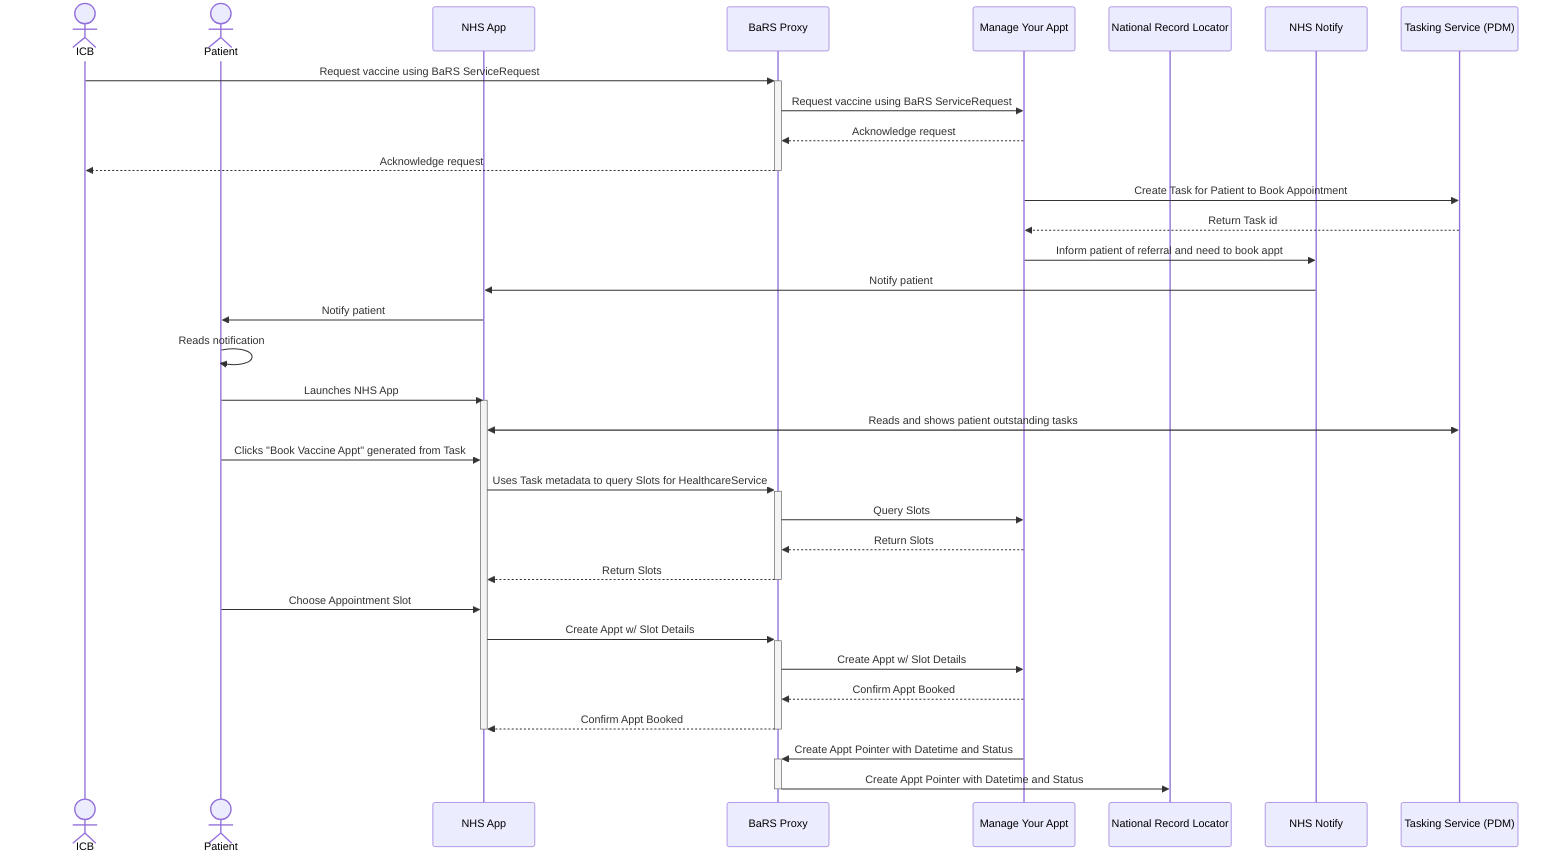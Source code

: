 sequenceDiagram
    actor ICB
    actor P as Patient
    participant NHSA as NHS App
    participant BP as BaRS Proxy
    participant MYA as Manage Your Appt
    participant NRL as National Record Locator
    participant NHSN as NHS Notify
    participant T as Tasking Service (PDM)
    ICB->>+BP: Request vaccine using BaRS ServiceRequest
    BP->>MYA: Request vaccine using BaRS ServiceRequest
    MYA-->>BP: Acknowledge request
    BP-->>-ICB: Acknowledge request
    MYA->>T: Create Task for Patient to Book Appointment
    T-->>MYA: Return Task id
    MYA->>NHSN: Inform patient of referral and need to book appt
    NHSN->>NHSA: Notify patient
    NHSA->>P: Notify patient
    P->>P: Reads notification
    P->>NHSA: Launches NHS App
    activate NHSA
    NHSA<<->>T: Reads and shows patient outstanding tasks
    P->>NHSA: Clicks "Book Vaccine Appt" generated from Task
    NHSA->>+BP: Uses Task metadata to query Slots for HealthcareService
    BP->>MYA: Query Slots
    MYA-->>BP: Return Slots
    BP-->>-NHSA: Return Slots
    P->>NHSA: Choose Appointment Slot
    NHSA->>+BP: Create Appt w/ Slot Details
    BP->>MYA: Create Appt w/ Slot Details
    MYA-->>BP: Confirm Appt Booked
    BP-->>-NHSA: Confirm Appt Booked
    deactivate NHSA
    MYA->>+BP: Create Appt Pointer with Datetime and Status
    BP->>-NRL: Create Appt Pointer with Datetime and Status